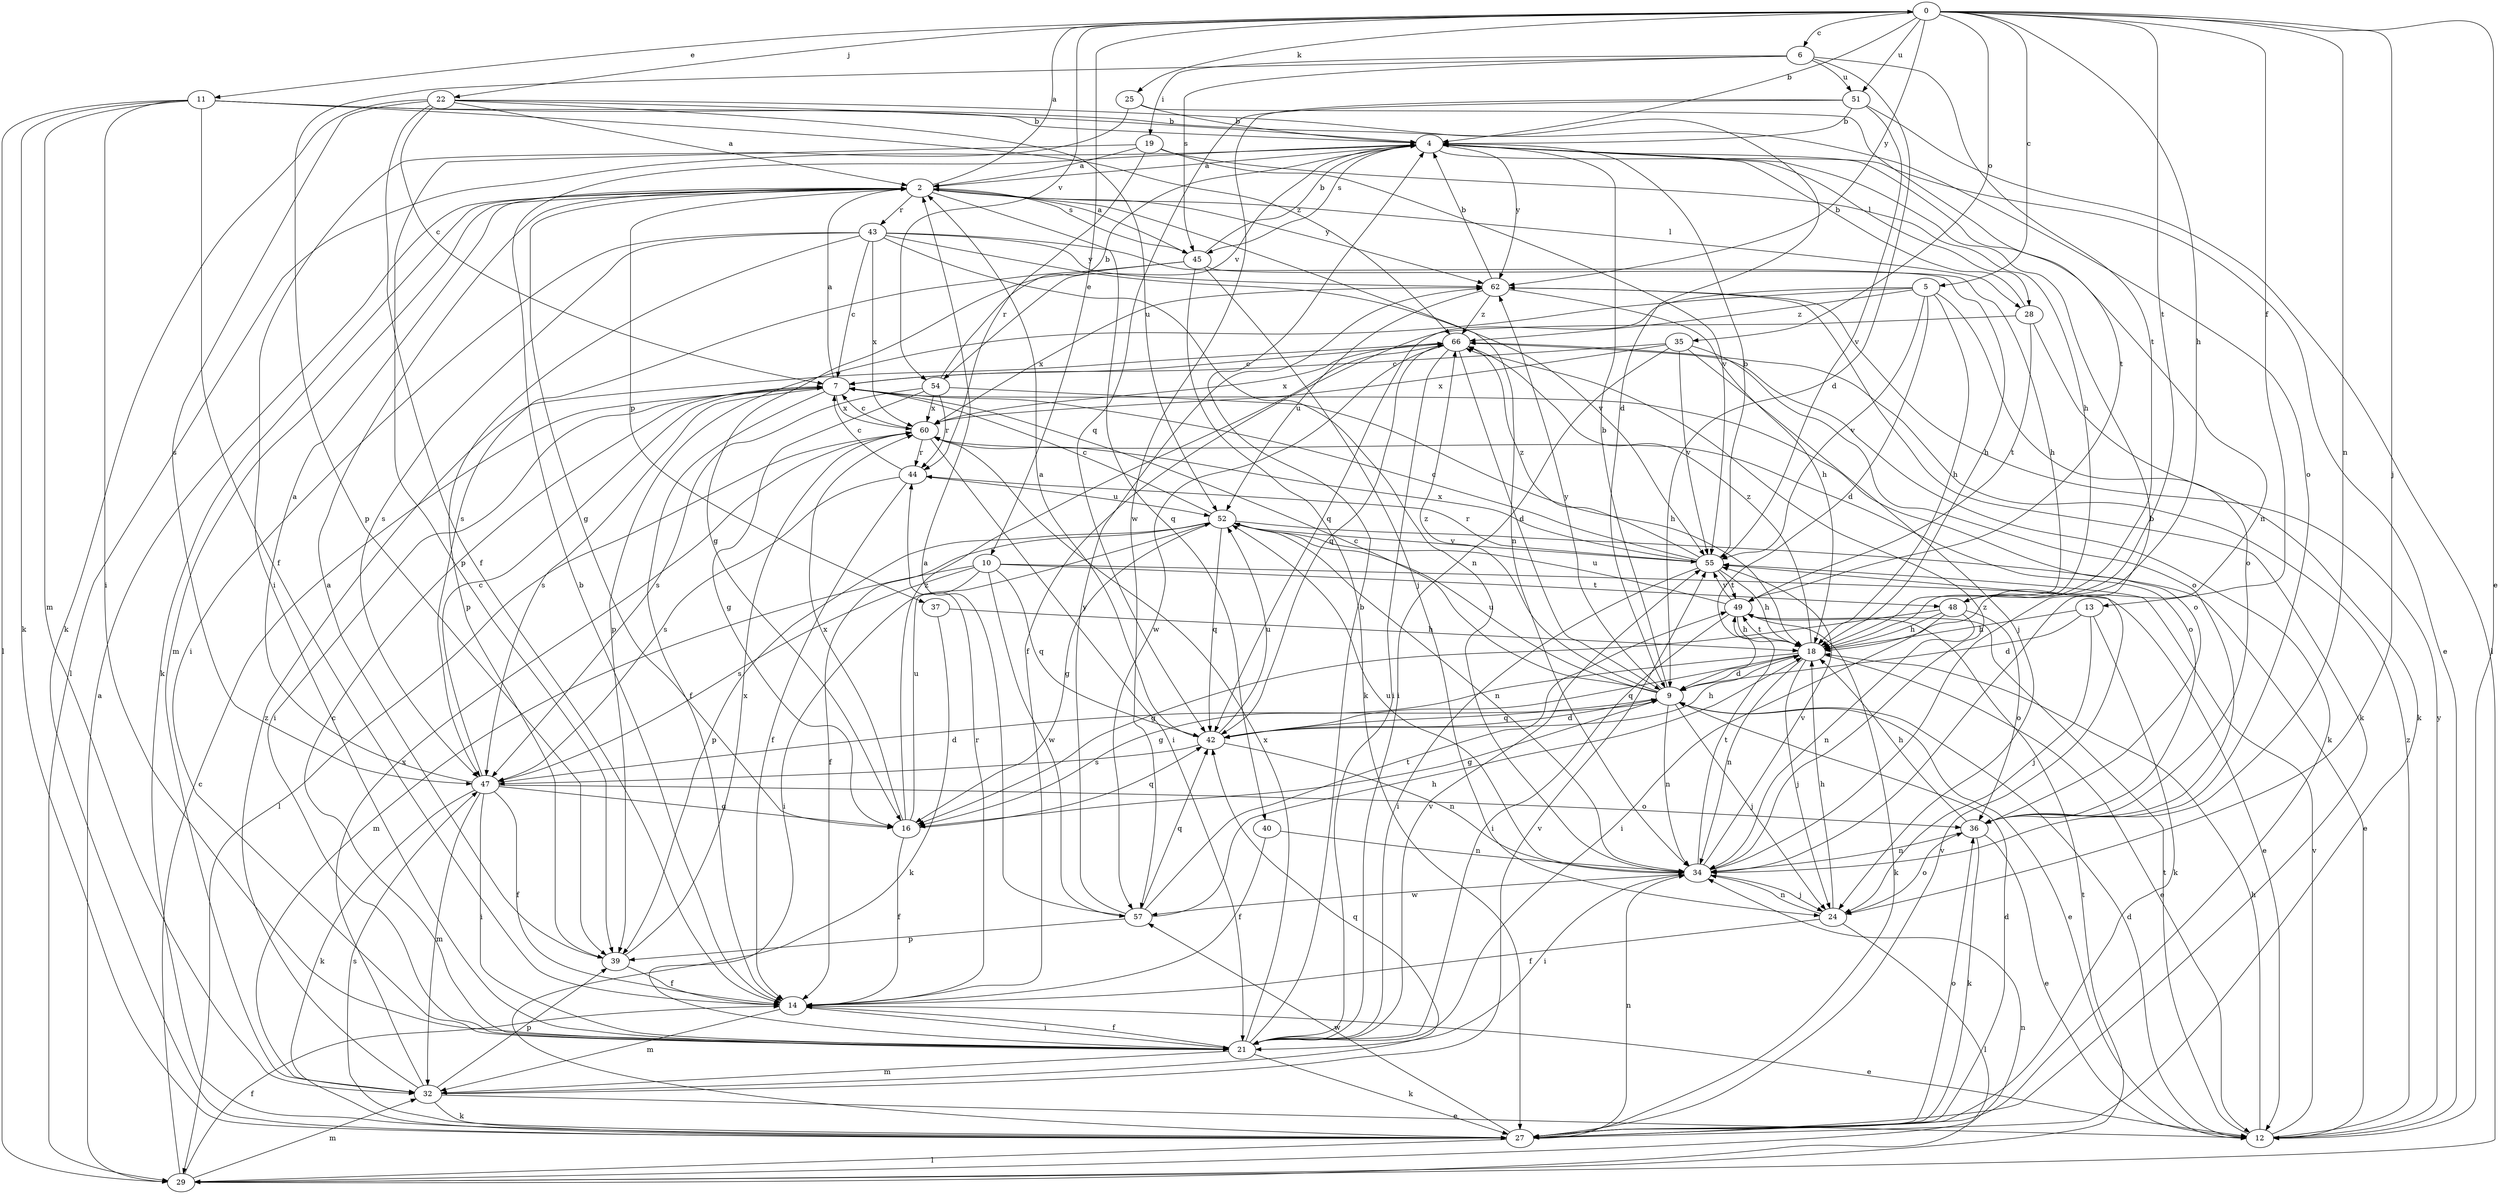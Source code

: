 strict digraph  {
0;
2;
4;
5;
6;
7;
9;
10;
11;
12;
13;
14;
16;
18;
19;
21;
22;
24;
25;
27;
28;
29;
32;
34;
35;
36;
37;
39;
40;
42;
43;
44;
45;
47;
48;
49;
51;
52;
54;
55;
57;
60;
62;
66;
0 -> 4  [label=b];
0 -> 5  [label=c];
0 -> 6  [label=c];
0 -> 10  [label=e];
0 -> 11  [label=e];
0 -> 12  [label=e];
0 -> 13  [label=f];
0 -> 18  [label=h];
0 -> 22  [label=j];
0 -> 24  [label=j];
0 -> 25  [label=k];
0 -> 34  [label=n];
0 -> 35  [label=o];
0 -> 48  [label=t];
0 -> 51  [label=u];
0 -> 54  [label=v];
0 -> 62  [label=y];
2 -> 0  [label=a];
2 -> 16  [label=g];
2 -> 27  [label=k];
2 -> 28  [label=l];
2 -> 32  [label=m];
2 -> 34  [label=n];
2 -> 37  [label=p];
2 -> 40  [label=q];
2 -> 43  [label=r];
2 -> 45  [label=s];
2 -> 62  [label=y];
4 -> 2  [label=a];
4 -> 12  [label=e];
4 -> 28  [label=l];
4 -> 29  [label=l];
4 -> 34  [label=n];
4 -> 45  [label=s];
4 -> 54  [label=v];
4 -> 62  [label=y];
5 -> 9  [label=d];
5 -> 18  [label=h];
5 -> 36  [label=o];
5 -> 39  [label=p];
5 -> 42  [label=q];
5 -> 55  [label=v];
5 -> 66  [label=z];
6 -> 9  [label=d];
6 -> 19  [label=i];
6 -> 39  [label=p];
6 -> 45  [label=s];
6 -> 48  [label=t];
6 -> 51  [label=u];
7 -> 2  [label=a];
7 -> 14  [label=f];
7 -> 21  [label=i];
7 -> 36  [label=o];
7 -> 47  [label=s];
7 -> 60  [label=x];
9 -> 4  [label=b];
9 -> 7  [label=c];
9 -> 12  [label=e];
9 -> 16  [label=g];
9 -> 24  [label=j];
9 -> 34  [label=n];
9 -> 42  [label=q];
9 -> 52  [label=u];
9 -> 62  [label=y];
9 -> 66  [label=z];
10 -> 12  [label=e];
10 -> 21  [label=i];
10 -> 32  [label=m];
10 -> 42  [label=q];
10 -> 47  [label=s];
10 -> 48  [label=t];
10 -> 57  [label=w];
11 -> 4  [label=b];
11 -> 14  [label=f];
11 -> 21  [label=i];
11 -> 27  [label=k];
11 -> 29  [label=l];
11 -> 32  [label=m];
11 -> 36  [label=o];
11 -> 66  [label=z];
12 -> 9  [label=d];
12 -> 18  [label=h];
12 -> 49  [label=t];
12 -> 55  [label=v];
12 -> 62  [label=y];
12 -> 66  [label=z];
13 -> 9  [label=d];
13 -> 18  [label=h];
13 -> 24  [label=j];
13 -> 27  [label=k];
14 -> 4  [label=b];
14 -> 12  [label=e];
14 -> 21  [label=i];
14 -> 32  [label=m];
14 -> 44  [label=r];
16 -> 14  [label=f];
16 -> 42  [label=q];
16 -> 52  [label=u];
16 -> 60  [label=x];
16 -> 66  [label=z];
18 -> 9  [label=d];
18 -> 12  [label=e];
18 -> 16  [label=g];
18 -> 24  [label=j];
18 -> 34  [label=n];
18 -> 42  [label=q];
18 -> 49  [label=t];
18 -> 66  [label=z];
19 -> 2  [label=a];
19 -> 18  [label=h];
19 -> 39  [label=p];
19 -> 44  [label=r];
19 -> 55  [label=v];
21 -> 4  [label=b];
21 -> 7  [label=c];
21 -> 14  [label=f];
21 -> 27  [label=k];
21 -> 32  [label=m];
21 -> 55  [label=v];
21 -> 60  [label=x];
22 -> 2  [label=a];
22 -> 4  [label=b];
22 -> 7  [label=c];
22 -> 9  [label=d];
22 -> 14  [label=f];
22 -> 27  [label=k];
22 -> 47  [label=s];
22 -> 52  [label=u];
24 -> 14  [label=f];
24 -> 18  [label=h];
24 -> 29  [label=l];
24 -> 34  [label=n];
24 -> 36  [label=o];
25 -> 4  [label=b];
25 -> 21  [label=i];
25 -> 49  [label=t];
27 -> 9  [label=d];
27 -> 29  [label=l];
27 -> 34  [label=n];
27 -> 36  [label=o];
27 -> 47  [label=s];
27 -> 55  [label=v];
27 -> 57  [label=w];
28 -> 4  [label=b];
28 -> 14  [label=f];
28 -> 27  [label=k];
28 -> 49  [label=t];
29 -> 2  [label=a];
29 -> 7  [label=c];
29 -> 14  [label=f];
29 -> 32  [label=m];
29 -> 34  [label=n];
29 -> 49  [label=t];
32 -> 12  [label=e];
32 -> 27  [label=k];
32 -> 39  [label=p];
32 -> 42  [label=q];
32 -> 55  [label=v];
32 -> 60  [label=x];
32 -> 66  [label=z];
34 -> 4  [label=b];
34 -> 21  [label=i];
34 -> 24  [label=j];
34 -> 49  [label=t];
34 -> 52  [label=u];
34 -> 55  [label=v];
34 -> 57  [label=w];
34 -> 66  [label=z];
35 -> 7  [label=c];
35 -> 21  [label=i];
35 -> 24  [label=j];
35 -> 36  [label=o];
35 -> 55  [label=v];
35 -> 60  [label=x];
36 -> 12  [label=e];
36 -> 18  [label=h];
36 -> 27  [label=k];
36 -> 34  [label=n];
37 -> 18  [label=h];
37 -> 27  [label=k];
39 -> 2  [label=a];
39 -> 14  [label=f];
39 -> 60  [label=x];
40 -> 14  [label=f];
40 -> 34  [label=n];
42 -> 2  [label=a];
42 -> 9  [label=d];
42 -> 18  [label=h];
42 -> 34  [label=n];
42 -> 47  [label=s];
42 -> 52  [label=u];
43 -> 7  [label=c];
43 -> 18  [label=h];
43 -> 21  [label=i];
43 -> 34  [label=n];
43 -> 39  [label=p];
43 -> 47  [label=s];
43 -> 55  [label=v];
43 -> 60  [label=x];
43 -> 62  [label=y];
44 -> 7  [label=c];
44 -> 14  [label=f];
44 -> 47  [label=s];
44 -> 52  [label=u];
45 -> 2  [label=a];
45 -> 4  [label=b];
45 -> 16  [label=g];
45 -> 18  [label=h];
45 -> 24  [label=j];
45 -> 27  [label=k];
45 -> 47  [label=s];
47 -> 2  [label=a];
47 -> 7  [label=c];
47 -> 9  [label=d];
47 -> 14  [label=f];
47 -> 16  [label=g];
47 -> 21  [label=i];
47 -> 27  [label=k];
47 -> 32  [label=m];
47 -> 36  [label=o];
48 -> 16  [label=g];
48 -> 18  [label=h];
48 -> 21  [label=i];
48 -> 34  [label=n];
48 -> 36  [label=o];
49 -> 18  [label=h];
49 -> 21  [label=i];
49 -> 27  [label=k];
49 -> 52  [label=u];
49 -> 55  [label=v];
51 -> 4  [label=b];
51 -> 29  [label=l];
51 -> 42  [label=q];
51 -> 55  [label=v];
51 -> 57  [label=w];
52 -> 7  [label=c];
52 -> 12  [label=e];
52 -> 14  [label=f];
52 -> 16  [label=g];
52 -> 34  [label=n];
52 -> 39  [label=p];
52 -> 42  [label=q];
52 -> 55  [label=v];
54 -> 4  [label=b];
54 -> 16  [label=g];
54 -> 18  [label=h];
54 -> 44  [label=r];
54 -> 47  [label=s];
54 -> 60  [label=x];
55 -> 4  [label=b];
55 -> 7  [label=c];
55 -> 18  [label=h];
55 -> 21  [label=i];
55 -> 44  [label=r];
55 -> 49  [label=t];
55 -> 60  [label=x];
55 -> 66  [label=z];
57 -> 2  [label=a];
57 -> 18  [label=h];
57 -> 39  [label=p];
57 -> 42  [label=q];
57 -> 49  [label=t];
57 -> 62  [label=y];
60 -> 7  [label=c];
60 -> 21  [label=i];
60 -> 29  [label=l];
60 -> 36  [label=o];
60 -> 44  [label=r];
62 -> 4  [label=b];
62 -> 18  [label=h];
62 -> 27  [label=k];
62 -> 52  [label=u];
62 -> 60  [label=x];
62 -> 66  [label=z];
66 -> 7  [label=c];
66 -> 9  [label=d];
66 -> 21  [label=i];
66 -> 27  [label=k];
66 -> 42  [label=q];
66 -> 57  [label=w];
66 -> 60  [label=x];
}
